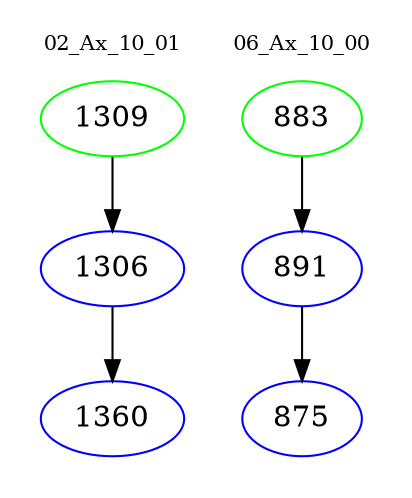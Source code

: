 digraph{
subgraph cluster_0 {
color = white
label = "02_Ax_10_01";
fontsize=10;
T0_1309 [label="1309", color="green"]
T0_1309 -> T0_1306 [color="black"]
T0_1306 [label="1306", color="blue"]
T0_1306 -> T0_1360 [color="black"]
T0_1360 [label="1360", color="blue"]
}
subgraph cluster_1 {
color = white
label = "06_Ax_10_00";
fontsize=10;
T1_883 [label="883", color="green"]
T1_883 -> T1_891 [color="black"]
T1_891 [label="891", color="blue"]
T1_891 -> T1_875 [color="black"]
T1_875 [label="875", color="blue"]
}
}
